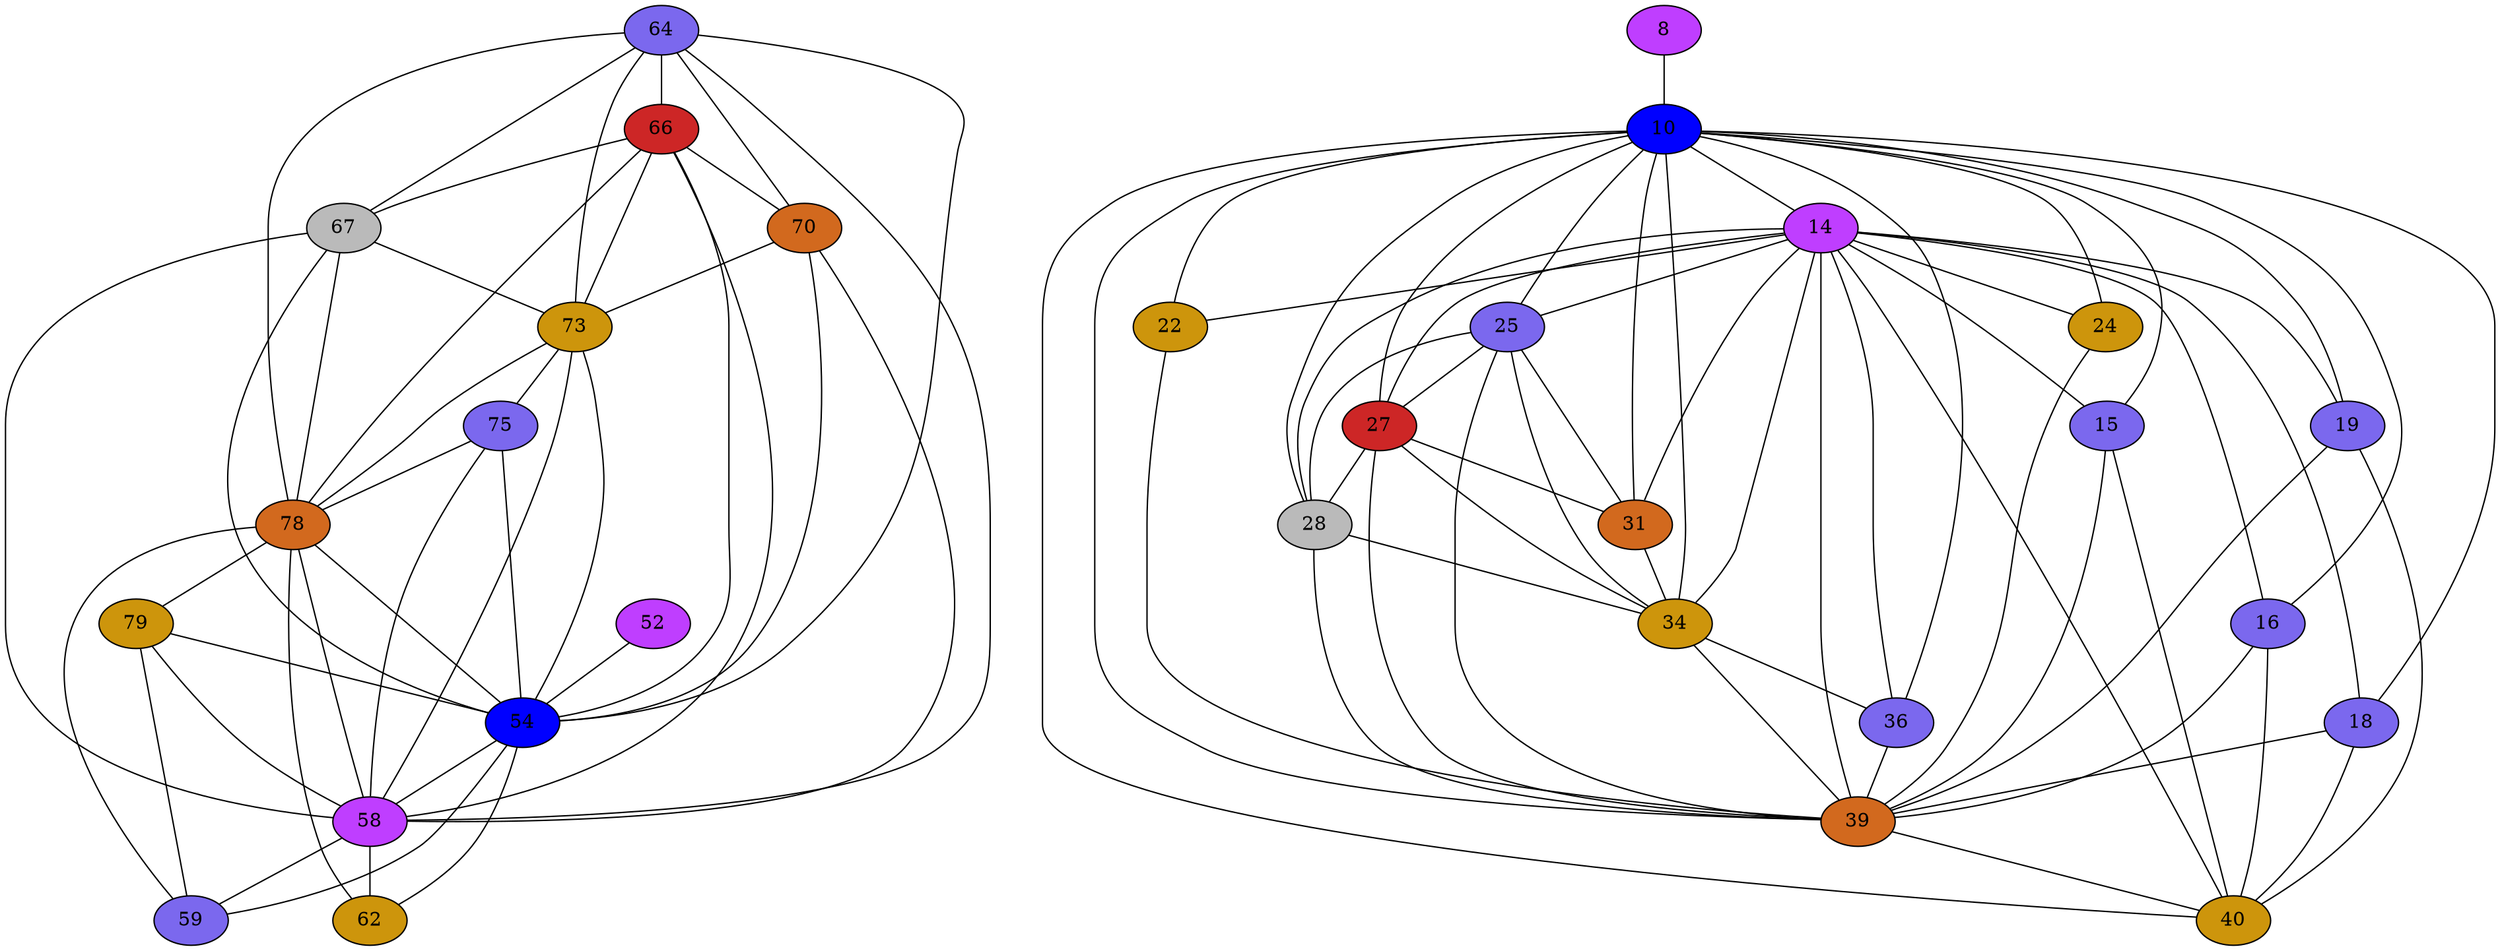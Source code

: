 strict graph {
64[label="64" style=filled fillcolor="mediumslateblue"];
64 -- 66
64 -- 67
64 -- 54
64 -- 70
64 -- 73
64 -- 58
64 -- 78
66[label="66" style=filled fillcolor="firebrick3"];
66 -- 64
66 -- 67
66 -- 54
66 -- 70
66 -- 73
66 -- 58
66 -- 78
67[label="67" style=filled fillcolor="gray73"];
67 -- 64
67 -- 66
67 -- 54
67 -- 73
67 -- 58
67 -- 78
70[label="70" style=filled fillcolor="chocolate"];
70 -- 64
70 -- 66
70 -- 54
70 -- 73
70 -- 58
8[label="8" style=filled fillcolor="darkorchid1"];
8 -- 10
73[label="73" style=filled fillcolor="darkgoldenrod3"];
73 -- 64
73 -- 66
73 -- 67
73 -- 70
73 -- 54
73 -- 58
73 -- 75
73 -- 78
10[label="10" style=filled fillcolor="blue1"];
10 -- 34
10 -- 36
10 -- 39
10 -- 40
10 -- 8
10 -- 14
10 -- 15
10 -- 16
10 -- 18
10 -- 19
10 -- 22
10 -- 24
10 -- 25
10 -- 27
10 -- 28
10 -- 31
75[label="75" style=filled fillcolor="mediumslateblue"];
75 -- 54
75 -- 73
75 -- 58
75 -- 78
14[label="14" style=filled fillcolor="darkorchid1"];
14 -- 34
14 -- 36
14 -- 39
14 -- 40
14 -- 10
14 -- 15
14 -- 16
14 -- 18
14 -- 19
14 -- 22
14 -- 24
14 -- 25
14 -- 27
14 -- 28
14 -- 31
78[label="78" style=filled fillcolor="chocolate"];
78 -- 64
78 -- 66
78 -- 67
78 -- 54
78 -- 73
78 -- 58
78 -- 59
78 -- 75
78 -- 62
78 -- 79
15[label="15" style=filled fillcolor="mediumslateblue"];
15 -- 39
15 -- 40
15 -- 10
15 -- 14
79[label="79" style=filled fillcolor="darkgoldenrod3"];
79 -- 54
79 -- 58
79 -- 59
79 -- 78
16[label="16" style=filled fillcolor="mediumslateblue"];
16 -- 39
16 -- 40
16 -- 10
16 -- 14
18[label="18" style=filled fillcolor="mediumslateblue"];
18 -- 39
18 -- 40
18 -- 10
18 -- 14
19[label="19" style=filled fillcolor="mediumslateblue"];
19 -- 39
19 -- 40
19 -- 10
19 -- 14
22[label="22" style=filled fillcolor="darkgoldenrod3"];
22 -- 39
22 -- 10
22 -- 14
24[label="24" style=filled fillcolor="darkgoldenrod3"];
24 -- 39
24 -- 10
24 -- 14
25[label="25" style=filled fillcolor="mediumslateblue"];
25 -- 34
25 -- 39
25 -- 10
25 -- 27
25 -- 28
25 -- 14
25 -- 31
27[label="27" style=filled fillcolor="firebrick3"];
27 -- 34
27 -- 39
27 -- 25
27 -- 10
27 -- 28
27 -- 14
27 -- 31
28[label="28" style=filled fillcolor="gray73"];
28 -- 34
28 -- 39
28 -- 25
28 -- 10
28 -- 27
28 -- 14
31[label="31" style=filled fillcolor="chocolate"];
31 -- 34
31 -- 25
31 -- 10
31 -- 27
31 -- 14
34[label="34" style=filled fillcolor="darkgoldenrod3"];
34 -- 36
34 -- 39
34 -- 25
34 -- 10
34 -- 27
34 -- 28
34 -- 14
34 -- 31
36[label="36" style=filled fillcolor="mediumslateblue"];
36 -- 34
36 -- 39
36 -- 10
36 -- 14
39[label="39" style=filled fillcolor="chocolate"];
39 -- 34
39 -- 36
39 -- 40
39 -- 10
39 -- 14
39 -- 15
39 -- 16
39 -- 18
39 -- 19
39 -- 22
39 -- 24
39 -- 25
39 -- 27
39 -- 28
40[label="40" style=filled fillcolor="darkgoldenrod3"];
40 -- 16
40 -- 18
40 -- 19
40 -- 39
40 -- 10
40 -- 14
40 -- 15
52[label="52" style=filled fillcolor="darkorchid1"];
52 -- 54
54[label="54" style=filled fillcolor="blue1"];
54 -- 64
54 -- 66
54 -- 67
54 -- 52
54 -- 70
54 -- 73
54 -- 58
54 -- 75
54 -- 59
54 -- 62
54 -- 78
54 -- 79
58[label="58" style=filled fillcolor="darkorchid1"];
58 -- 64
58 -- 66
58 -- 67
58 -- 70
58 -- 54
58 -- 73
58 -- 75
58 -- 59
58 -- 62
58 -- 78
58 -- 79
59[label="59" style=filled fillcolor="mediumslateblue"];
59 -- 54
59 -- 58
59 -- 78
59 -- 79
62[label="62" style=filled fillcolor="darkgoldenrod3"];
62 -- 54
62 -- 58
62 -- 78
}